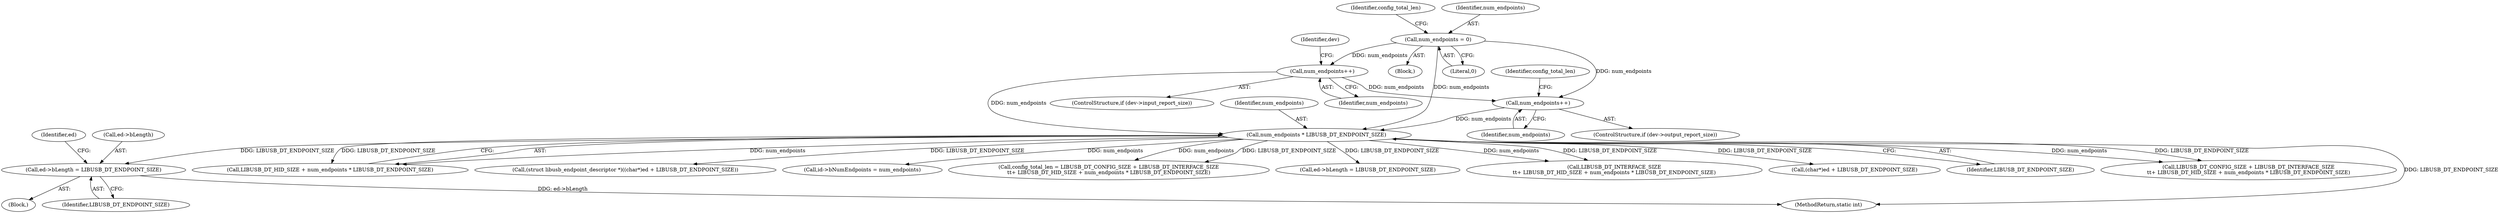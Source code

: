 digraph "1_Chrome_ac149a8d4371c0e01e0934fdd57b09e86f96b5b9_0@pointer" {
"1000277" [label="(Call,ed->bLength = LIBUSB_DT_ENDPOINT_SIZE)"];
"1000140" [label="(Call,num_endpoints * LIBUSB_DT_ENDPOINT_SIZE)"];
"1000124" [label="(Call,num_endpoints++)"];
"1000107" [label="(Call,num_endpoints = 0)"];
"1000130" [label="(Call,num_endpoints++)"];
"1000138" [label="(Call,LIBUSB_DT_HID_SIZE + num_endpoints * LIBUSB_DT_ENDPOINT_SIZE)"];
"1000126" [label="(ControlStructure,if (dev->output_report_size))"];
"1000277" [label="(Call,ed->bLength = LIBUSB_DT_ENDPOINT_SIZE)"];
"1000124" [label="(Call,num_endpoints++)"];
"1000313" [label="(Call,(struct libusb_endpoint_descriptor *)((char*)ed + LIBUSB_DT_ENDPOINT_SIZE))"];
"1000276" [label="(Block,)"];
"1000107" [label="(Call,num_endpoints = 0)"];
"1000281" [label="(Identifier,LIBUSB_DT_ENDPOINT_SIZE)"];
"1000239" [label="(Call,id->bNumEndpoints = num_endpoints)"];
"1000132" [label="(Call,config_total_len = LIBUSB_DT_CONFIG_SIZE + LIBUSB_DT_INTERFACE_SIZE\n\t\t+ LIBUSB_DT_HID_SIZE + num_endpoints * LIBUSB_DT_ENDPOINT_SIZE)"];
"1000112" [label="(Identifier,config_total_len)"];
"1000130" [label="(Call,num_endpoints++)"];
"1000105" [label="(Block,)"];
"1000140" [label="(Call,num_endpoints * LIBUSB_DT_ENDPOINT_SIZE)"];
"1000375" [label="(MethodReturn,static int)"];
"1000325" [label="(Call,ed->bLength = LIBUSB_DT_ENDPOINT_SIZE)"];
"1000131" [label="(Identifier,num_endpoints)"];
"1000284" [label="(Identifier,ed)"];
"1000136" [label="(Call,LIBUSB_DT_INTERFACE_SIZE\n\t\t+ LIBUSB_DT_HID_SIZE + num_endpoints * LIBUSB_DT_ENDPOINT_SIZE)"];
"1000133" [label="(Identifier,config_total_len)"];
"1000120" [label="(ControlStructure,if (dev->input_report_size))"];
"1000315" [label="(Call,(char*)ed + LIBUSB_DT_ENDPOINT_SIZE)"];
"1000142" [label="(Identifier,LIBUSB_DT_ENDPOINT_SIZE)"];
"1000109" [label="(Literal,0)"];
"1000108" [label="(Identifier,num_endpoints)"];
"1000141" [label="(Identifier,num_endpoints)"];
"1000125" [label="(Identifier,num_endpoints)"];
"1000128" [label="(Identifier,dev)"];
"1000278" [label="(Call,ed->bLength)"];
"1000134" [label="(Call,LIBUSB_DT_CONFIG_SIZE + LIBUSB_DT_INTERFACE_SIZE\n\t\t+ LIBUSB_DT_HID_SIZE + num_endpoints * LIBUSB_DT_ENDPOINT_SIZE)"];
"1000277" -> "1000276"  [label="AST: "];
"1000277" -> "1000281"  [label="CFG: "];
"1000278" -> "1000277"  [label="AST: "];
"1000281" -> "1000277"  [label="AST: "];
"1000284" -> "1000277"  [label="CFG: "];
"1000277" -> "1000375"  [label="DDG: ed->bLength"];
"1000140" -> "1000277"  [label="DDG: LIBUSB_DT_ENDPOINT_SIZE"];
"1000140" -> "1000138"  [label="AST: "];
"1000140" -> "1000142"  [label="CFG: "];
"1000141" -> "1000140"  [label="AST: "];
"1000142" -> "1000140"  [label="AST: "];
"1000138" -> "1000140"  [label="CFG: "];
"1000140" -> "1000375"  [label="DDG: LIBUSB_DT_ENDPOINT_SIZE"];
"1000140" -> "1000132"  [label="DDG: num_endpoints"];
"1000140" -> "1000132"  [label="DDG: LIBUSB_DT_ENDPOINT_SIZE"];
"1000140" -> "1000134"  [label="DDG: num_endpoints"];
"1000140" -> "1000134"  [label="DDG: LIBUSB_DT_ENDPOINT_SIZE"];
"1000140" -> "1000136"  [label="DDG: num_endpoints"];
"1000140" -> "1000136"  [label="DDG: LIBUSB_DT_ENDPOINT_SIZE"];
"1000140" -> "1000138"  [label="DDG: num_endpoints"];
"1000140" -> "1000138"  [label="DDG: LIBUSB_DT_ENDPOINT_SIZE"];
"1000124" -> "1000140"  [label="DDG: num_endpoints"];
"1000107" -> "1000140"  [label="DDG: num_endpoints"];
"1000130" -> "1000140"  [label="DDG: num_endpoints"];
"1000140" -> "1000239"  [label="DDG: num_endpoints"];
"1000140" -> "1000313"  [label="DDG: LIBUSB_DT_ENDPOINT_SIZE"];
"1000140" -> "1000315"  [label="DDG: LIBUSB_DT_ENDPOINT_SIZE"];
"1000140" -> "1000325"  [label="DDG: LIBUSB_DT_ENDPOINT_SIZE"];
"1000124" -> "1000120"  [label="AST: "];
"1000124" -> "1000125"  [label="CFG: "];
"1000125" -> "1000124"  [label="AST: "];
"1000128" -> "1000124"  [label="CFG: "];
"1000107" -> "1000124"  [label="DDG: num_endpoints"];
"1000124" -> "1000130"  [label="DDG: num_endpoints"];
"1000107" -> "1000105"  [label="AST: "];
"1000107" -> "1000109"  [label="CFG: "];
"1000108" -> "1000107"  [label="AST: "];
"1000109" -> "1000107"  [label="AST: "];
"1000112" -> "1000107"  [label="CFG: "];
"1000107" -> "1000130"  [label="DDG: num_endpoints"];
"1000130" -> "1000126"  [label="AST: "];
"1000130" -> "1000131"  [label="CFG: "];
"1000131" -> "1000130"  [label="AST: "];
"1000133" -> "1000130"  [label="CFG: "];
}
